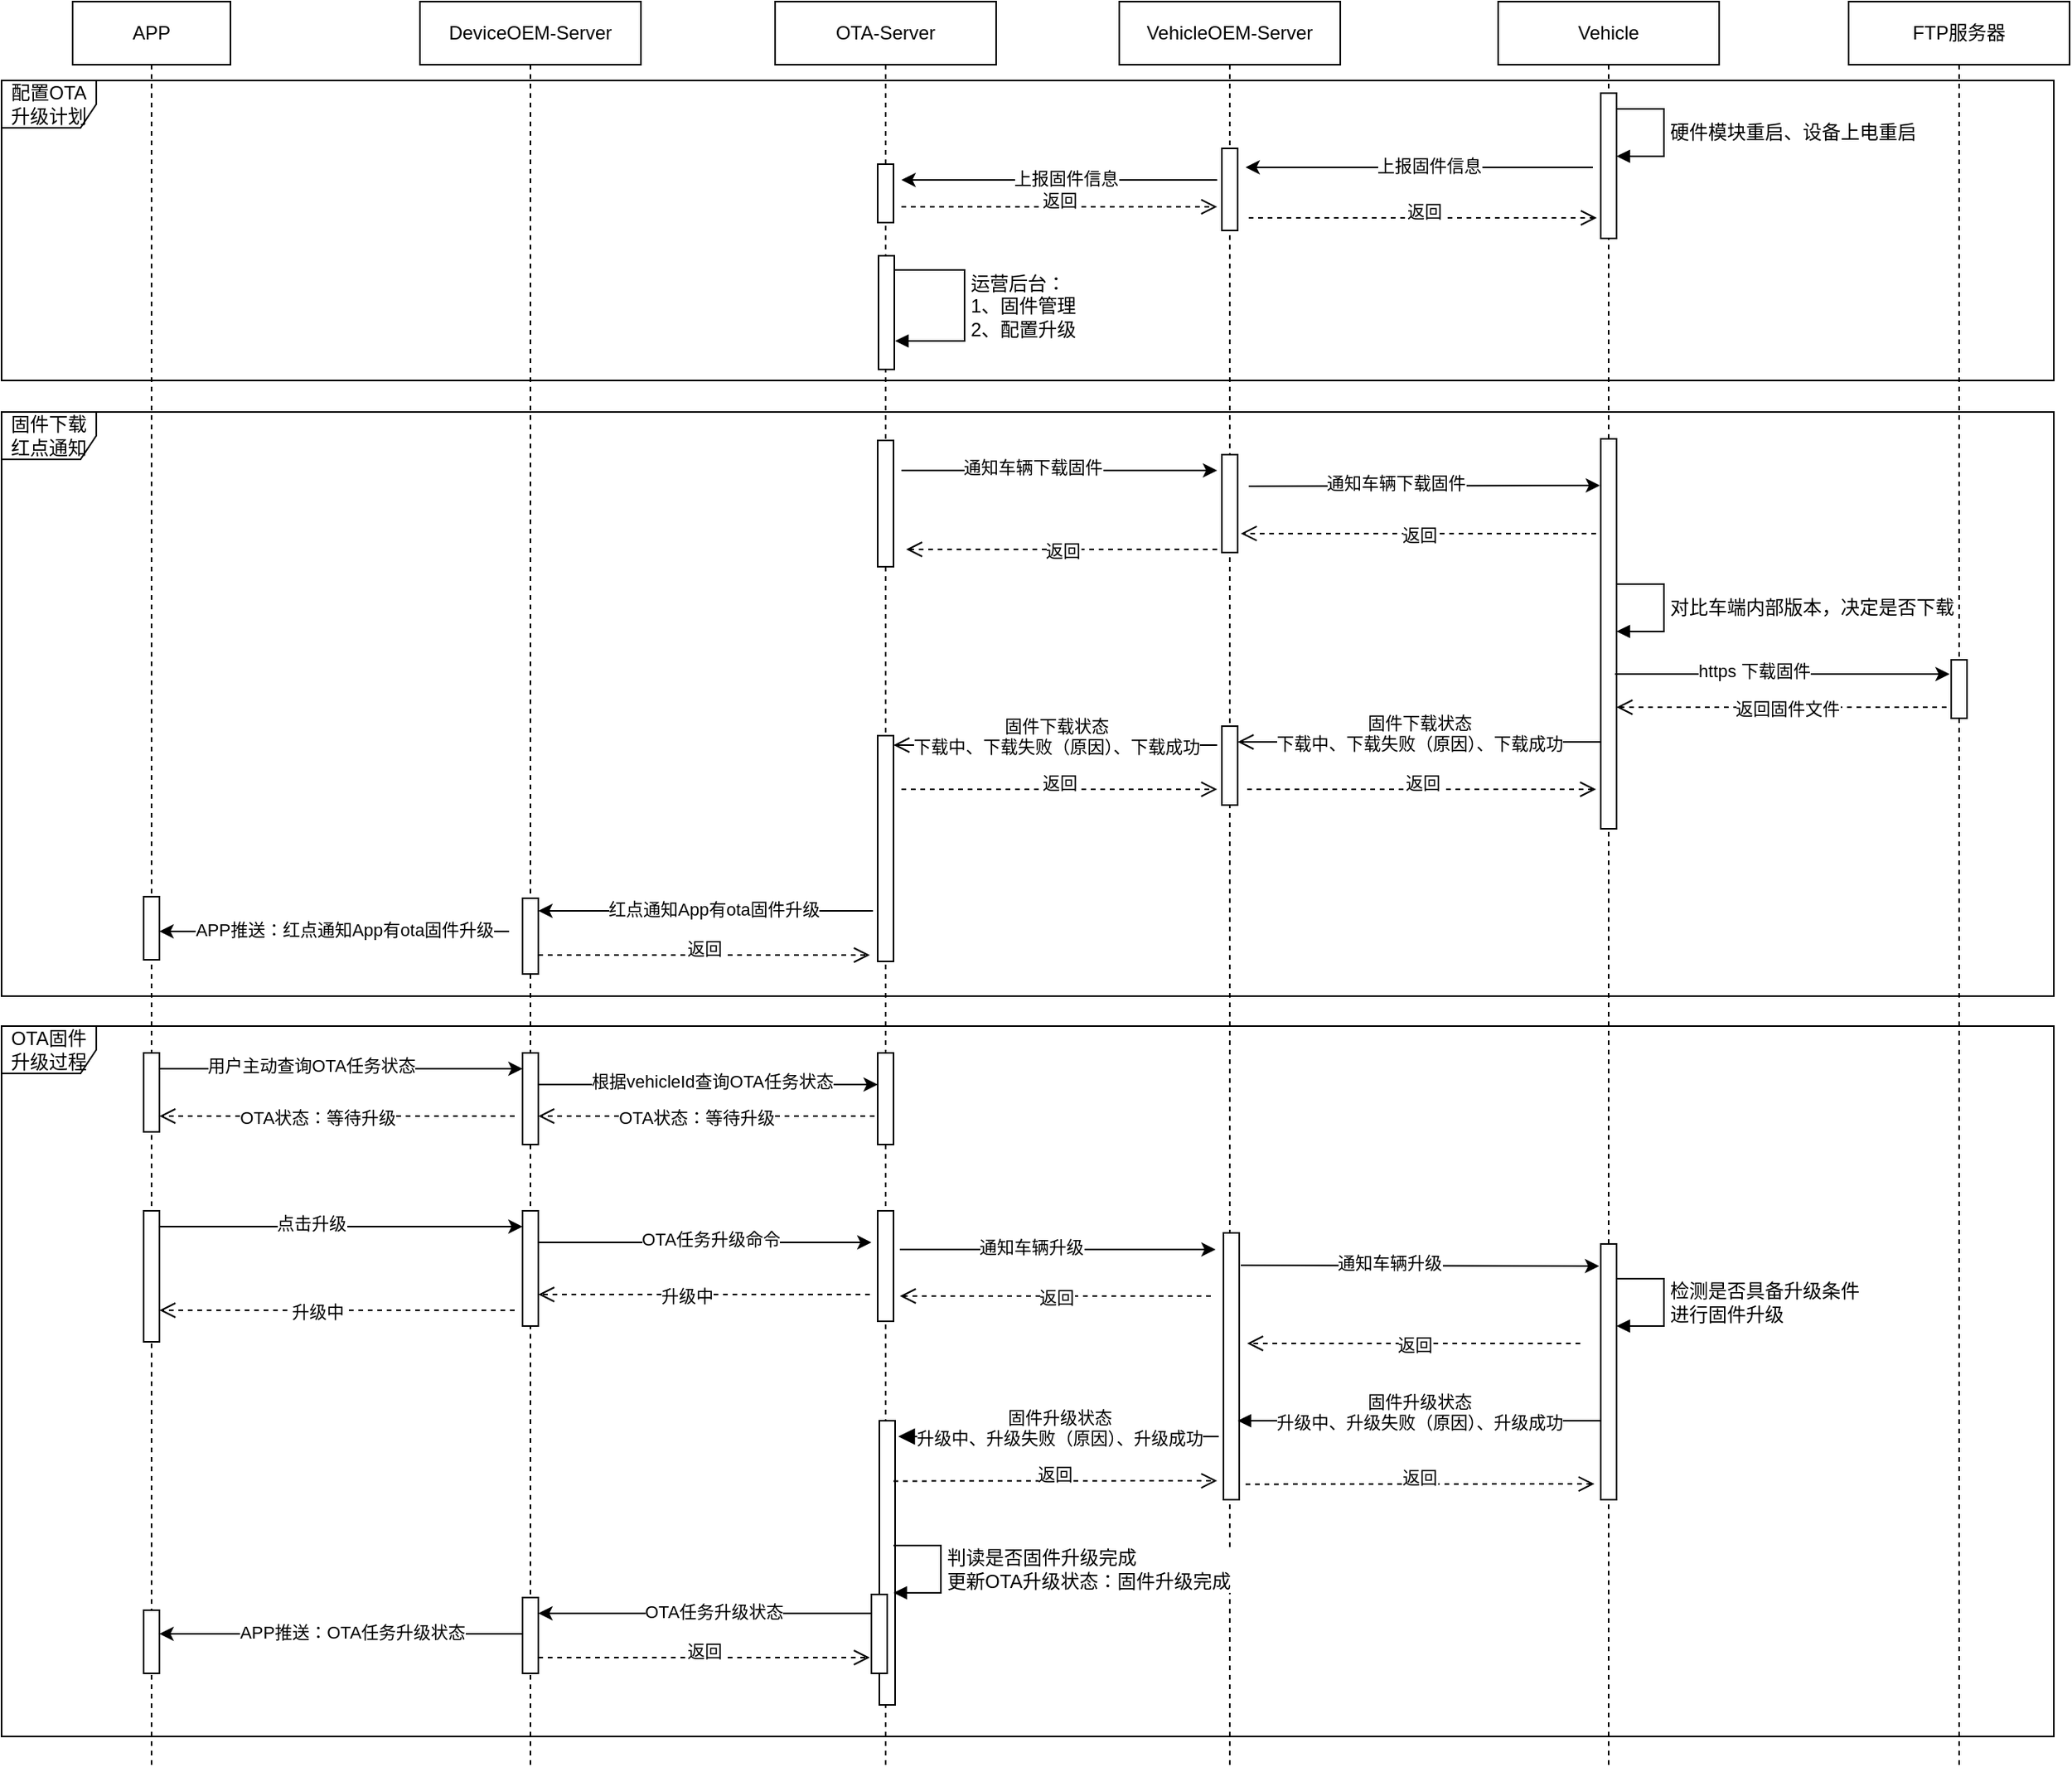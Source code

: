 <mxfile version="26.2.12">
  <diagram name="第 1 页" id="P_OKSBpqpjbT7ZUcAPDN">
    <mxGraphModel dx="3260" dy="1409" grid="1" gridSize="10" guides="1" tooltips="1" connect="1" arrows="1" fold="1" page="1" pageScale="1" pageWidth="827" pageHeight="1169" math="0" shadow="0">
      <root>
        <mxCell id="0" />
        <mxCell id="1" parent="0" />
        <mxCell id="hAaRibH6YbzZ0h87aK_9-16" value="OTA固件升级过程" style="shape=umlFrame;whiteSpace=wrap;html=1;pointerEvents=0;sketch=0;strokeColor=default;align=center;verticalAlign=middle;fontFamily=Helvetica;fontSize=12;fontColor=default;fillColor=default;" parent="1" vertex="1">
          <mxGeometry x="-520" y="689" width="1300" height="450" as="geometry" />
        </mxCell>
        <mxCell id="hAaRibH6YbzZ0h87aK_9-1" value="APP" style="shape=umlLifeline;perimeter=lifelinePerimeter;whiteSpace=wrap;html=1;container=0;dropTarget=0;collapsible=0;recursiveResize=0;outlineConnect=0;portConstraint=eastwest;newEdgeStyle={&quot;edgeStyle&quot;:&quot;elbowEdgeStyle&quot;,&quot;elbow&quot;:&quot;vertical&quot;,&quot;curved&quot;:0,&quot;rounded&quot;:0};" parent="1" vertex="1">
          <mxGeometry x="-475" y="40" width="100" height="1120" as="geometry" />
        </mxCell>
        <mxCell id="hAaRibH6YbzZ0h87aK_9-71" value="" style="html=1;points=[];perimeter=orthogonalPerimeter;outlineConnect=0;targetShapes=umlLifeline;portConstraint=eastwest;newEdgeStyle={&quot;edgeStyle&quot;:&quot;elbowEdgeStyle&quot;,&quot;elbow&quot;:&quot;vertical&quot;,&quot;curved&quot;:0,&quot;rounded&quot;:0};" parent="hAaRibH6YbzZ0h87aK_9-1" vertex="1">
          <mxGeometry x="45" y="567" width="10" height="40" as="geometry" />
        </mxCell>
        <mxCell id="hAaRibH6YbzZ0h87aK_9-77" value="" style="html=1;points=[];perimeter=orthogonalPerimeter;outlineConnect=0;targetShapes=umlLifeline;portConstraint=eastwest;newEdgeStyle={&quot;edgeStyle&quot;:&quot;elbowEdgeStyle&quot;,&quot;elbow&quot;:&quot;vertical&quot;,&quot;curved&quot;:0,&quot;rounded&quot;:0};" parent="hAaRibH6YbzZ0h87aK_9-1" vertex="1">
          <mxGeometry x="45" y="666" width="10" height="50" as="geometry" />
        </mxCell>
        <mxCell id="hAaRibH6YbzZ0h87aK_9-3" value="DeviceOEM-Server" style="shape=umlLifeline;perimeter=lifelinePerimeter;whiteSpace=wrap;html=1;container=0;dropTarget=0;collapsible=0;recursiveResize=0;outlineConnect=0;portConstraint=eastwest;newEdgeStyle={&quot;edgeStyle&quot;:&quot;elbowEdgeStyle&quot;,&quot;elbow&quot;:&quot;vertical&quot;,&quot;curved&quot;:0,&quot;rounded&quot;:0};" parent="1" vertex="1">
          <mxGeometry x="-255" y="40" width="140" height="1120" as="geometry" />
        </mxCell>
        <mxCell id="hAaRibH6YbzZ0h87aK_9-70" value="" style="html=1;points=[];perimeter=orthogonalPerimeter;outlineConnect=0;targetShapes=umlLifeline;portConstraint=eastwest;newEdgeStyle={&quot;edgeStyle&quot;:&quot;elbowEdgeStyle&quot;,&quot;elbow&quot;:&quot;vertical&quot;,&quot;curved&quot;:0,&quot;rounded&quot;:0};" parent="hAaRibH6YbzZ0h87aK_9-3" vertex="1">
          <mxGeometry x="65" y="568" width="10" height="48" as="geometry" />
        </mxCell>
        <mxCell id="hAaRibH6YbzZ0h87aK_9-138" value="" style="html=1;points=[];perimeter=orthogonalPerimeter;outlineConnect=0;targetShapes=umlLifeline;portConstraint=eastwest;newEdgeStyle={&quot;edgeStyle&quot;:&quot;elbowEdgeStyle&quot;,&quot;elbow&quot;:&quot;vertical&quot;,&quot;curved&quot;:0,&quot;rounded&quot;:0};" parent="hAaRibH6YbzZ0h87aK_9-3" vertex="1">
          <mxGeometry x="-175" y="1019" width="10" height="40" as="geometry" />
        </mxCell>
        <mxCell id="hAaRibH6YbzZ0h87aK_9-139" value="" style="html=1;points=[];perimeter=orthogonalPerimeter;outlineConnect=0;targetShapes=umlLifeline;portConstraint=eastwest;newEdgeStyle={&quot;edgeStyle&quot;:&quot;elbowEdgeStyle&quot;,&quot;elbow&quot;:&quot;vertical&quot;,&quot;curved&quot;:0,&quot;rounded&quot;:0};" parent="hAaRibH6YbzZ0h87aK_9-3" vertex="1">
          <mxGeometry x="65" y="1011" width="10" height="48" as="geometry" />
        </mxCell>
        <mxCell id="hAaRibH6YbzZ0h87aK_9-140" value="" style="endArrow=classic;html=1;rounded=0;" parent="hAaRibH6YbzZ0h87aK_9-3" edge="1">
          <mxGeometry width="50" height="50" relative="1" as="geometry">
            <mxPoint x="286.5" y="1021" as="sourcePoint" />
            <mxPoint x="75" y="1021" as="targetPoint" />
          </mxGeometry>
        </mxCell>
        <mxCell id="hAaRibH6YbzZ0h87aK_9-141" value="OTA任务升级状态" style="edgeLabel;html=1;align=center;verticalAlign=middle;resizable=0;points=[];" parent="hAaRibH6YbzZ0h87aK_9-140" vertex="1" connectable="0">
          <mxGeometry x="-0.17" y="2" relative="1" as="geometry">
            <mxPoint x="-13" y="-3" as="offset" />
          </mxGeometry>
        </mxCell>
        <mxCell id="hAaRibH6YbzZ0h87aK_9-142" value="" style="endArrow=classic;html=1;rounded=0;" parent="hAaRibH6YbzZ0h87aK_9-3" edge="1">
          <mxGeometry width="50" height="50" relative="1" as="geometry">
            <mxPoint x="65" y="1034" as="sourcePoint" />
            <mxPoint x="-165" y="1034" as="targetPoint" />
          </mxGeometry>
        </mxCell>
        <mxCell id="hAaRibH6YbzZ0h87aK_9-143" value="APP推送：OTA任务升级状态" style="edgeLabel;html=1;align=center;verticalAlign=middle;resizable=0;points=[];" parent="hAaRibH6YbzZ0h87aK_9-142" vertex="1" connectable="0">
          <mxGeometry x="-0.17" y="2" relative="1" as="geometry">
            <mxPoint x="-13" y="-3" as="offset" />
          </mxGeometry>
        </mxCell>
        <mxCell id="hAaRibH6YbzZ0h87aK_9-144" value="返回" style="html=1;verticalAlign=bottom;endArrow=open;dashed=1;endSize=8;edgeStyle=elbowEdgeStyle;elbow=vertical;curved=0;rounded=0;" parent="hAaRibH6YbzZ0h87aK_9-3" edge="1">
          <mxGeometry y="-5" relative="1" as="geometry">
            <mxPoint x="285" y="1049" as="targetPoint" />
            <Array as="points" />
            <mxPoint x="75" y="1049" as="sourcePoint" />
            <mxPoint as="offset" />
          </mxGeometry>
        </mxCell>
        <mxCell id="hAaRibH6YbzZ0h87aK_9-7" value="VehicleOEM-Server" style="shape=umlLifeline;perimeter=lifelinePerimeter;whiteSpace=wrap;html=1;container=0;dropTarget=0;collapsible=0;recursiveResize=0;outlineConnect=0;portConstraint=eastwest;newEdgeStyle={&quot;edgeStyle&quot;:&quot;elbowEdgeStyle&quot;,&quot;elbow&quot;:&quot;vertical&quot;,&quot;curved&quot;:0,&quot;rounded&quot;:0};" parent="1" vertex="1">
          <mxGeometry x="188" y="40" width="140" height="1120" as="geometry" />
        </mxCell>
        <mxCell id="hAaRibH6YbzZ0h87aK_9-8" value="" style="html=1;points=[];perimeter=orthogonalPerimeter;outlineConnect=0;targetShapes=umlLifeline;portConstraint=eastwest;newEdgeStyle={&quot;edgeStyle&quot;:&quot;elbowEdgeStyle&quot;,&quot;elbow&quot;:&quot;vertical&quot;,&quot;curved&quot;:0,&quot;rounded&quot;:0};" parent="hAaRibH6YbzZ0h87aK_9-7" vertex="1">
          <mxGeometry x="65" y="459" width="10" height="50" as="geometry" />
        </mxCell>
        <mxCell id="hAaRibH6YbzZ0h87aK_9-41" value="" style="html=1;points=[];perimeter=orthogonalPerimeter;outlineConnect=0;targetShapes=umlLifeline;portConstraint=eastwest;newEdgeStyle={&quot;edgeStyle&quot;:&quot;elbowEdgeStyle&quot;,&quot;elbow&quot;:&quot;vertical&quot;,&quot;curved&quot;:0,&quot;rounded&quot;:0};" parent="hAaRibH6YbzZ0h87aK_9-7" vertex="1">
          <mxGeometry x="65" y="287" width="10" height="62" as="geometry" />
        </mxCell>
        <mxCell id="hAaRibH6YbzZ0h87aK_9-105" value="" style="html=1;points=[];perimeter=orthogonalPerimeter;outlineConnect=0;targetShapes=umlLifeline;portConstraint=eastwest;newEdgeStyle={&quot;edgeStyle&quot;:&quot;elbowEdgeStyle&quot;,&quot;elbow&quot;:&quot;vertical&quot;,&quot;curved&quot;:0,&quot;rounded&quot;:0};" parent="hAaRibH6YbzZ0h87aK_9-7" vertex="1">
          <mxGeometry x="66" y="780" width="10" height="169" as="geometry" />
        </mxCell>
        <mxCell id="hAaRibH6YbzZ0h87aK_9-9" value="Vehicle" style="shape=umlLifeline;perimeter=lifelinePerimeter;whiteSpace=wrap;html=1;container=0;dropTarget=0;collapsible=0;recursiveResize=0;outlineConnect=0;portConstraint=eastwest;newEdgeStyle={&quot;edgeStyle&quot;:&quot;elbowEdgeStyle&quot;,&quot;elbow&quot;:&quot;vertical&quot;,&quot;curved&quot;:0,&quot;rounded&quot;:0};" parent="1" vertex="1">
          <mxGeometry x="428" y="40" width="140" height="1120" as="geometry" />
        </mxCell>
        <mxCell id="hAaRibH6YbzZ0h87aK_9-44" value="" style="html=1;points=[];perimeter=orthogonalPerimeter;outlineConnect=0;targetShapes=umlLifeline;portConstraint=eastwest;newEdgeStyle={&quot;edgeStyle&quot;:&quot;elbowEdgeStyle&quot;,&quot;elbow&quot;:&quot;vertical&quot;,&quot;curved&quot;:0,&quot;rounded&quot;:0};" parent="hAaRibH6YbzZ0h87aK_9-9" vertex="1">
          <mxGeometry x="65" y="277" width="10" height="247" as="geometry" />
        </mxCell>
        <mxCell id="hAaRibH6YbzZ0h87aK_9-107" value="" style="html=1;points=[];perimeter=orthogonalPerimeter;outlineConnect=0;targetShapes=umlLifeline;portConstraint=eastwest;newEdgeStyle={&quot;edgeStyle&quot;:&quot;elbowEdgeStyle&quot;,&quot;elbow&quot;:&quot;vertical&quot;,&quot;curved&quot;:0,&quot;rounded&quot;:0};" parent="hAaRibH6YbzZ0h87aK_9-9" vertex="1">
          <mxGeometry x="65" y="787" width="10" height="162" as="geometry" />
        </mxCell>
        <mxCell id="hAaRibH6YbzZ0h87aK_9-10" value="" style="endArrow=classic;html=1;rounded=0;" parent="1" edge="1">
          <mxGeometry width="50" height="50" relative="1" as="geometry">
            <mxPoint x="488" y="145" as="sourcePoint" />
            <mxPoint x="268" y="145" as="targetPoint" />
          </mxGeometry>
        </mxCell>
        <mxCell id="hAaRibH6YbzZ0h87aK_9-11" value="上报固件信息" style="edgeLabel;html=1;align=center;verticalAlign=middle;resizable=0;points=[];" parent="hAaRibH6YbzZ0h87aK_9-10" vertex="1" connectable="0">
          <mxGeometry x="-0.17" y="2" relative="1" as="geometry">
            <mxPoint x="-13" y="-3" as="offset" />
          </mxGeometry>
        </mxCell>
        <mxCell id="hAaRibH6YbzZ0h87aK_9-12" value="硬件模块重启、设备上电重启" style="html=1;align=left;spacingLeft=2;endArrow=block;rounded=0;edgeStyle=orthogonalEdgeStyle;curved=0;rounded=0;fontFamily=Helvetica;fontSize=12;fontColor=default;" parent="1" edge="1">
          <mxGeometry relative="1" as="geometry">
            <mxPoint x="503" y="108" as="sourcePoint" />
            <Array as="points">
              <mxPoint x="533" y="108" />
              <mxPoint x="533" y="138" />
            </Array>
            <mxPoint x="503" y="138" as="targetPoint" />
          </mxGeometry>
        </mxCell>
        <mxCell id="hAaRibH6YbzZ0h87aK_9-13" value="固件下载红点通知" style="shape=umlFrame;whiteSpace=wrap;html=1;pointerEvents=0;sketch=0;strokeColor=default;align=center;verticalAlign=middle;fontFamily=Helvetica;fontSize=12;fontColor=default;fillColor=default;" parent="1" vertex="1">
          <mxGeometry x="-520" y="300" width="1300" height="370" as="geometry" />
        </mxCell>
        <mxCell id="hAaRibH6YbzZ0h87aK_9-14" value="" style="endArrow=classic;html=1;rounded=0;" parent="1" edge="1">
          <mxGeometry width="50" height="50" relative="1" as="geometry">
            <mxPoint x="50" y="337" as="sourcePoint" />
            <mxPoint x="250" y="337" as="targetPoint" />
          </mxGeometry>
        </mxCell>
        <mxCell id="hAaRibH6YbzZ0h87aK_9-15" value="通知车辆下载固件" style="edgeLabel;html=1;align=center;verticalAlign=middle;resizable=0;points=[];" parent="hAaRibH6YbzZ0h87aK_9-14" vertex="1" connectable="0">
          <mxGeometry x="-0.17" y="2" relative="1" as="geometry">
            <mxPoint as="offset" />
          </mxGeometry>
        </mxCell>
        <mxCell id="hAaRibH6YbzZ0h87aK_9-18" value="" style="html=1;points=[];perimeter=orthogonalPerimeter;outlineConnect=0;targetShapes=umlLifeline;portConstraint=eastwest;newEdgeStyle={&quot;edgeStyle&quot;:&quot;elbowEdgeStyle&quot;,&quot;elbow&quot;:&quot;vertical&quot;,&quot;curved&quot;:0,&quot;rounded&quot;:0};" parent="1" vertex="1">
          <mxGeometry x="253" y="133" width="10" height="52" as="geometry" />
        </mxCell>
        <mxCell id="hAaRibH6YbzZ0h87aK_9-19" value="" style="html=1;points=[];perimeter=orthogonalPerimeter;outlineConnect=0;targetShapes=umlLifeline;portConstraint=eastwest;newEdgeStyle={&quot;edgeStyle&quot;:&quot;elbowEdgeStyle&quot;,&quot;elbow&quot;:&quot;vertical&quot;,&quot;curved&quot;:0,&quot;rounded&quot;:0};" parent="1" vertex="1">
          <mxGeometry x="493" y="98" width="10" height="92" as="geometry" />
        </mxCell>
        <mxCell id="hAaRibH6YbzZ0h87aK_9-26" value="返回固件文件" style="html=1;verticalAlign=bottom;endArrow=open;dashed=1;endSize=8;edgeStyle=elbowEdgeStyle;elbow=horizontal;curved=0;rounded=0;" parent="1" edge="1">
          <mxGeometry x="-0.005" y="10" relative="1" as="geometry">
            <mxPoint x="503" y="487" as="targetPoint" />
            <Array as="points" />
            <mxPoint x="718" y="487" as="sourcePoint" />
            <mxPoint as="offset" />
          </mxGeometry>
        </mxCell>
        <mxCell id="hAaRibH6YbzZ0h87aK_9-29" value="OTA-Server" style="shape=umlLifeline;perimeter=lifelinePerimeter;whiteSpace=wrap;html=1;container=0;dropTarget=0;collapsible=0;recursiveResize=0;outlineConnect=0;portConstraint=eastwest;newEdgeStyle={&quot;edgeStyle&quot;:&quot;elbowEdgeStyle&quot;,&quot;elbow&quot;:&quot;vertical&quot;,&quot;curved&quot;:0,&quot;rounded&quot;:0};" parent="1" vertex="1">
          <mxGeometry x="-30" y="40" width="140" height="1120" as="geometry" />
        </mxCell>
        <mxCell id="hAaRibH6YbzZ0h87aK_9-30" value="" style="html=1;points=[];perimeter=orthogonalPerimeter;outlineConnect=0;targetShapes=umlLifeline;portConstraint=eastwest;newEdgeStyle={&quot;edgeStyle&quot;:&quot;elbowEdgeStyle&quot;,&quot;elbow&quot;:&quot;vertical&quot;,&quot;curved&quot;:0,&quot;rounded&quot;:0};" parent="hAaRibH6YbzZ0h87aK_9-29" vertex="1">
          <mxGeometry x="65" y="103" width="10" height="37" as="geometry" />
        </mxCell>
        <mxCell id="hAaRibH6YbzZ0h87aK_9-36" value="" style="html=1;points=[];perimeter=orthogonalPerimeter;outlineConnect=0;targetShapes=umlLifeline;portConstraint=eastwest;newEdgeStyle={&quot;edgeStyle&quot;:&quot;elbowEdgeStyle&quot;,&quot;elbow&quot;:&quot;vertical&quot;,&quot;curved&quot;:0,&quot;rounded&quot;:0};" parent="hAaRibH6YbzZ0h87aK_9-29" vertex="1">
          <mxGeometry x="65" y="465" width="10" height="143" as="geometry" />
        </mxCell>
        <mxCell id="hAaRibH6YbzZ0h87aK_9-53" value="" style="html=1;points=[];perimeter=orthogonalPerimeter;outlineConnect=0;targetShapes=umlLifeline;portConstraint=eastwest;newEdgeStyle={&quot;edgeStyle&quot;:&quot;elbowEdgeStyle&quot;,&quot;elbow&quot;:&quot;vertical&quot;,&quot;curved&quot;:0,&quot;rounded&quot;:0};" parent="hAaRibH6YbzZ0h87aK_9-29" vertex="1">
          <mxGeometry x="65" y="278" width="10" height="80" as="geometry" />
        </mxCell>
        <mxCell id="hAaRibH6YbzZ0h87aK_9-136" value="" style="html=1;points=[];perimeter=orthogonalPerimeter;outlineConnect=0;targetShapes=umlLifeline;portConstraint=eastwest;newEdgeStyle={&quot;edgeStyle&quot;:&quot;elbowEdgeStyle&quot;,&quot;elbow&quot;:&quot;vertical&quot;,&quot;curved&quot;:0,&quot;rounded&quot;:0};" parent="hAaRibH6YbzZ0h87aK_9-29" vertex="1">
          <mxGeometry x="66" y="899" width="10" height="180" as="geometry" />
        </mxCell>
        <mxCell id="hAaRibH6YbzZ0h87aK_9-137" value="" style="html=1;points=[];perimeter=orthogonalPerimeter;outlineConnect=0;targetShapes=umlLifeline;portConstraint=eastwest;newEdgeStyle={&quot;edgeStyle&quot;:&quot;elbowEdgeStyle&quot;,&quot;elbow&quot;:&quot;vertical&quot;,&quot;curved&quot;:0,&quot;rounded&quot;:0};" parent="hAaRibH6YbzZ0h87aK_9-29" vertex="1">
          <mxGeometry x="61" y="1009" width="10" height="50" as="geometry" />
        </mxCell>
        <mxCell id="hAaRibH6YbzZ0h87aK_9-197" value="" style="html=1;points=[];perimeter=orthogonalPerimeter;outlineConnect=0;targetShapes=umlLifeline;portConstraint=eastwest;newEdgeStyle={&quot;edgeStyle&quot;:&quot;elbowEdgeStyle&quot;,&quot;elbow&quot;:&quot;vertical&quot;,&quot;curved&quot;:0,&quot;rounded&quot;:0};" parent="hAaRibH6YbzZ0h87aK_9-29" vertex="1">
          <mxGeometry x="65.5" y="161" width="10" height="72" as="geometry" />
        </mxCell>
        <mxCell id="hAaRibH6YbzZ0h87aK_9-198" value="运营后台：&lt;div&gt;1、固件管理&lt;/div&gt;&lt;div&gt;2、配置升级&lt;/div&gt;" style="html=1;align=left;spacingLeft=2;endArrow=block;rounded=0;edgeStyle=orthogonalEdgeStyle;curved=0;rounded=0;fontFamily=Helvetica;fontSize=12;fontColor=default;" parent="hAaRibH6YbzZ0h87aK_9-29" source="hAaRibH6YbzZ0h87aK_9-197" edge="1">
          <mxGeometry relative="1" as="geometry">
            <mxPoint x="76" y="175" as="sourcePoint" />
            <Array as="points">
              <mxPoint x="120" y="170" />
              <mxPoint x="120" y="215" />
            </Array>
            <mxPoint x="76" y="215" as="targetPoint" />
          </mxGeometry>
        </mxCell>
        <mxCell id="hAaRibH6YbzZ0h87aK_9-33" value="FTP服务器" style="shape=umlLifeline;perimeter=lifelinePerimeter;whiteSpace=wrap;html=1;container=0;dropTarget=0;collapsible=0;recursiveResize=0;outlineConnect=0;portConstraint=eastwest;newEdgeStyle={&quot;edgeStyle&quot;:&quot;elbowEdgeStyle&quot;,&quot;elbow&quot;:&quot;vertical&quot;,&quot;curved&quot;:0,&quot;rounded&quot;:0};" parent="1" vertex="1">
          <mxGeometry x="650" y="40" width="140" height="1120" as="geometry" />
        </mxCell>
        <mxCell id="hAaRibH6YbzZ0h87aK_9-50" value="" style="html=1;points=[];perimeter=orthogonalPerimeter;outlineConnect=0;targetShapes=umlLifeline;portConstraint=eastwest;newEdgeStyle={&quot;edgeStyle&quot;:&quot;elbowEdgeStyle&quot;,&quot;elbow&quot;:&quot;vertical&quot;,&quot;curved&quot;:0,&quot;rounded&quot;:0};" parent="hAaRibH6YbzZ0h87aK_9-33" vertex="1">
          <mxGeometry x="65" y="417" width="10" height="37" as="geometry" />
        </mxCell>
        <mxCell id="hAaRibH6YbzZ0h87aK_9-34" value="" style="endArrow=classic;html=1;rounded=0;" parent="1" edge="1">
          <mxGeometry width="50" height="50" relative="1" as="geometry">
            <mxPoint x="250" y="153" as="sourcePoint" />
            <mxPoint x="50" y="153" as="targetPoint" />
          </mxGeometry>
        </mxCell>
        <mxCell id="hAaRibH6YbzZ0h87aK_9-35" value="上报固件信息" style="edgeLabel;html=1;align=center;verticalAlign=middle;resizable=0;points=[];" parent="hAaRibH6YbzZ0h87aK_9-34" vertex="1" connectable="0">
          <mxGeometry x="-0.17" y="2" relative="1" as="geometry">
            <mxPoint x="-13" y="-3" as="offset" />
          </mxGeometry>
        </mxCell>
        <mxCell id="hAaRibH6YbzZ0h87aK_9-40" value="返回" style="html=1;verticalAlign=bottom;endArrow=open;dashed=1;endSize=8;edgeStyle=elbowEdgeStyle;elbow=vertical;curved=0;rounded=0;" parent="1" edge="1">
          <mxGeometry y="-5" relative="1" as="geometry">
            <mxPoint x="490.5" y="177" as="targetPoint" />
            <Array as="points" />
            <mxPoint x="270" y="177" as="sourcePoint" />
            <mxPoint as="offset" />
          </mxGeometry>
        </mxCell>
        <mxCell id="hAaRibH6YbzZ0h87aK_9-42" value="" style="endArrow=classic;html=1;rounded=0;" parent="1" edge="1">
          <mxGeometry width="50" height="50" relative="1" as="geometry">
            <mxPoint x="270" y="347" as="sourcePoint" />
            <mxPoint x="492.5" y="346.5" as="targetPoint" />
          </mxGeometry>
        </mxCell>
        <mxCell id="hAaRibH6YbzZ0h87aK_9-43" value="通知车辆下载固件" style="edgeLabel;html=1;align=center;verticalAlign=middle;resizable=0;points=[];" parent="hAaRibH6YbzZ0h87aK_9-42" vertex="1" connectable="0">
          <mxGeometry x="-0.17" y="2" relative="1" as="geometry">
            <mxPoint as="offset" />
          </mxGeometry>
        </mxCell>
        <mxCell id="hAaRibH6YbzZ0h87aK_9-46" value="返回" style="html=1;verticalAlign=bottom;endArrow=open;dashed=1;endSize=8;edgeStyle=elbowEdgeStyle;elbow=horizontal;curved=0;rounded=0;entryX=0.7;entryY=0.806;entryDx=0;entryDy=0;entryPerimeter=0;" parent="1" edge="1">
          <mxGeometry x="-0.005" y="10" relative="1" as="geometry">
            <mxPoint x="265" y="376.972" as="targetPoint" />
            <Array as="points" />
            <mxPoint x="490" y="377" as="sourcePoint" />
            <mxPoint as="offset" />
          </mxGeometry>
        </mxCell>
        <mxCell id="hAaRibH6YbzZ0h87aK_9-47" value="返回" style="html=1;verticalAlign=bottom;endArrow=open;dashed=1;endSize=8;edgeStyle=elbowEdgeStyle;elbow=horizontal;curved=0;rounded=0;" parent="1" edge="1">
          <mxGeometry x="-0.005" y="10" relative="1" as="geometry">
            <mxPoint x="53" y="387" as="targetPoint" />
            <Array as="points" />
            <mxPoint x="250" y="387" as="sourcePoint" />
            <mxPoint as="offset" />
          </mxGeometry>
        </mxCell>
        <mxCell id="hAaRibH6YbzZ0h87aK_9-48" value="" style="endArrow=classic;html=1;rounded=0;exitX=0.7;exitY=0.435;exitDx=0;exitDy=0;exitPerimeter=0;" parent="1" edge="1">
          <mxGeometry width="50" height="50" relative="1" as="geometry">
            <mxPoint x="502" y="466" as="sourcePoint" />
            <mxPoint x="714" y="466" as="targetPoint" />
          </mxGeometry>
        </mxCell>
        <mxCell id="hAaRibH6YbzZ0h87aK_9-49" value="https 下载固件" style="edgeLabel;html=1;align=center;verticalAlign=middle;resizable=0;points=[];" parent="hAaRibH6YbzZ0h87aK_9-48" vertex="1" connectable="0">
          <mxGeometry x="-0.17" y="2" relative="1" as="geometry">
            <mxPoint as="offset" />
          </mxGeometry>
        </mxCell>
        <mxCell id="hAaRibH6YbzZ0h87aK_9-51" value="固件下载状态&lt;br&gt;下载中、下载失败（原因）、下载成功" style="html=1;verticalAlign=bottom;endArrow=open;endSize=8;edgeStyle=elbowEdgeStyle;elbow=horizontal;curved=0;rounded=0;" parent="1" edge="1">
          <mxGeometry y="10" relative="1" as="geometry">
            <mxPoint x="263" y="509" as="targetPoint" />
            <Array as="points" />
            <mxPoint x="493" y="509" as="sourcePoint" />
            <mxPoint as="offset" />
          </mxGeometry>
        </mxCell>
        <mxCell id="hAaRibH6YbzZ0h87aK_9-52" value="返回" style="html=1;verticalAlign=bottom;endArrow=open;dashed=1;endSize=8;edgeStyle=elbowEdgeStyle;elbow=vertical;curved=0;rounded=0;" parent="1" edge="1">
          <mxGeometry y="-5" relative="1" as="geometry">
            <mxPoint x="490" y="539" as="targetPoint" />
            <Array as="points" />
            <mxPoint x="269" y="539" as="sourcePoint" />
            <mxPoint as="offset" />
          </mxGeometry>
        </mxCell>
        <mxCell id="hAaRibH6YbzZ0h87aK_9-54" value="固件下载状态&lt;br&gt;下载中、下载失败（原因）、下载成功" style="html=1;verticalAlign=bottom;endArrow=open;endSize=8;edgeStyle=elbowEdgeStyle;elbow=vertical;curved=0;rounded=0;" parent="1" edge="1">
          <mxGeometry y="10" relative="1" as="geometry">
            <mxPoint x="45" y="511" as="targetPoint" />
            <Array as="points" />
            <mxPoint x="250" y="511" as="sourcePoint" />
            <mxPoint as="offset" />
          </mxGeometry>
        </mxCell>
        <mxCell id="hAaRibH6YbzZ0h87aK_9-55" value="返回" style="html=1;verticalAlign=bottom;endArrow=open;dashed=1;endSize=8;edgeStyle=elbowEdgeStyle;elbow=vertical;curved=0;rounded=0;" parent="1" edge="1">
          <mxGeometry y="-5" relative="1" as="geometry">
            <mxPoint x="250" y="539" as="targetPoint" />
            <Array as="points" />
            <mxPoint x="50" y="539" as="sourcePoint" />
            <mxPoint as="offset" />
          </mxGeometry>
        </mxCell>
        <mxCell id="hAaRibH6YbzZ0h87aK_9-68" value="" style="endArrow=classic;html=1;rounded=0;" parent="1" edge="1">
          <mxGeometry width="50" height="50" relative="1" as="geometry">
            <mxPoint x="32" y="616" as="sourcePoint" />
            <mxPoint x="-180" y="616" as="targetPoint" />
          </mxGeometry>
        </mxCell>
        <mxCell id="hAaRibH6YbzZ0h87aK_9-69" value="红点通知App有ota固件升级" style="edgeLabel;html=1;align=center;verticalAlign=middle;resizable=0;points=[];" parent="hAaRibH6YbzZ0h87aK_9-68" vertex="1" connectable="0">
          <mxGeometry x="-0.17" y="2" relative="1" as="geometry">
            <mxPoint x="-13" y="-3" as="offset" />
          </mxGeometry>
        </mxCell>
        <mxCell id="hAaRibH6YbzZ0h87aK_9-72" value="对比车端内部版本，决定是否下载" style="html=1;align=left;spacingLeft=2;endArrow=block;rounded=0;edgeStyle=orthogonalEdgeStyle;curved=0;rounded=0;fontFamily=Helvetica;fontSize=12;fontColor=default;" parent="1" edge="1">
          <mxGeometry relative="1" as="geometry">
            <mxPoint x="503" y="409" as="sourcePoint" />
            <Array as="points">
              <mxPoint x="533" y="409" />
              <mxPoint x="533" y="439" />
            </Array>
            <mxPoint x="503" y="439" as="targetPoint" />
          </mxGeometry>
        </mxCell>
        <mxCell id="hAaRibH6YbzZ0h87aK_9-73" value="" style="endArrow=classic;html=1;rounded=0;" parent="1" edge="1">
          <mxGeometry width="50" height="50" relative="1" as="geometry">
            <mxPoint x="-198.5" y="629" as="sourcePoint" />
            <mxPoint x="-420" y="629" as="targetPoint" />
          </mxGeometry>
        </mxCell>
        <mxCell id="hAaRibH6YbzZ0h87aK_9-74" value="APP推送：红点通知App有ota固件升级" style="edgeLabel;html=1;align=center;verticalAlign=middle;resizable=0;points=[];" parent="hAaRibH6YbzZ0h87aK_9-73" vertex="1" connectable="0">
          <mxGeometry x="-0.17" y="2" relative="1" as="geometry">
            <mxPoint x="-13" y="-3" as="offset" />
          </mxGeometry>
        </mxCell>
        <mxCell id="hAaRibH6YbzZ0h87aK_9-76" value="返回" style="html=1;verticalAlign=bottom;endArrow=open;dashed=1;endSize=8;edgeStyle=elbowEdgeStyle;elbow=vertical;curved=0;rounded=0;" parent="1" edge="1">
          <mxGeometry y="-5" relative="1" as="geometry">
            <mxPoint x="30" y="644" as="targetPoint" />
            <Array as="points" />
            <mxPoint x="-180" y="644" as="sourcePoint" />
            <mxPoint as="offset" />
          </mxGeometry>
        </mxCell>
        <mxCell id="hAaRibH6YbzZ0h87aK_9-78" value="" style="endArrow=classic;html=1;rounded=0;" parent="1" target="hAaRibH6YbzZ0h87aK_9-84" edge="1">
          <mxGeometry width="50" height="50" relative="1" as="geometry">
            <mxPoint x="-420" y="716" as="sourcePoint" />
            <mxPoint x="-220" y="716" as="targetPoint" />
          </mxGeometry>
        </mxCell>
        <mxCell id="hAaRibH6YbzZ0h87aK_9-79" value="用户主动查询OTA任务状态" style="edgeLabel;html=1;align=center;verticalAlign=middle;resizable=0;points=[];" parent="hAaRibH6YbzZ0h87aK_9-78" vertex="1" connectable="0">
          <mxGeometry x="-0.17" y="2" relative="1" as="geometry">
            <mxPoint as="offset" />
          </mxGeometry>
        </mxCell>
        <mxCell id="hAaRibH6YbzZ0h87aK_9-82" value="OTA状态：等待升级" style="html=1;verticalAlign=bottom;endArrow=open;dashed=1;endSize=8;edgeStyle=elbowEdgeStyle;elbow=vertical;curved=0;rounded=0;entryX=0.7;entryY=0.806;entryDx=0;entryDy=0;entryPerimeter=0;" parent="1" edge="1">
          <mxGeometry x="0.111" y="10" relative="1" as="geometry">
            <mxPoint x="-420" y="746.002" as="targetPoint" />
            <Array as="points" />
            <mxPoint x="-195" y="746.03" as="sourcePoint" />
            <mxPoint as="offset" />
          </mxGeometry>
        </mxCell>
        <mxCell id="hAaRibH6YbzZ0h87aK_9-83" value="OTA状态：等待升级" style="html=1;verticalAlign=bottom;endArrow=open;dashed=1;endSize=8;edgeStyle=elbowEdgeStyle;elbow=vertical;curved=0;rounded=0;entryX=0.7;entryY=0.806;entryDx=0;entryDy=0;entryPerimeter=0;" parent="1" edge="1">
          <mxGeometry x="0.111" y="10" relative="1" as="geometry">
            <mxPoint x="-180" y="746.002" as="targetPoint" />
            <Array as="points" />
            <mxPoint x="45" y="746.03" as="sourcePoint" />
            <mxPoint as="offset" />
          </mxGeometry>
        </mxCell>
        <mxCell id="hAaRibH6YbzZ0h87aK_9-84" value="" style="html=1;points=[];perimeter=orthogonalPerimeter;outlineConnect=0;targetShapes=umlLifeline;portConstraint=eastwest;newEdgeStyle={&quot;edgeStyle&quot;:&quot;elbowEdgeStyle&quot;,&quot;elbow&quot;:&quot;vertical&quot;,&quot;curved&quot;:0,&quot;rounded&quot;:0};" parent="1" vertex="1">
          <mxGeometry x="-190" y="706" width="10" height="58" as="geometry" />
        </mxCell>
        <mxCell id="hAaRibH6YbzZ0h87aK_9-88" value="" style="endArrow=classic;html=1;rounded=0;" parent="1" target="hAaRibH6YbzZ0h87aK_9-87" edge="1">
          <mxGeometry width="50" height="50" relative="1" as="geometry">
            <mxPoint x="-180" y="726" as="sourcePoint" />
            <mxPoint x="30" y="726" as="targetPoint" />
          </mxGeometry>
        </mxCell>
        <mxCell id="hAaRibH6YbzZ0h87aK_9-89" value="根据vehicleId查询OTA任务状态" style="edgeLabel;html=1;align=center;verticalAlign=middle;resizable=0;points=[];" parent="hAaRibH6YbzZ0h87aK_9-88" vertex="1" connectable="0">
          <mxGeometry x="-0.17" y="2" relative="1" as="geometry">
            <mxPoint x="21" as="offset" />
          </mxGeometry>
        </mxCell>
        <mxCell id="hAaRibH6YbzZ0h87aK_9-87" value="" style="html=1;points=[];perimeter=orthogonalPerimeter;outlineConnect=0;targetShapes=umlLifeline;portConstraint=eastwest;newEdgeStyle={&quot;edgeStyle&quot;:&quot;elbowEdgeStyle&quot;,&quot;elbow&quot;:&quot;vertical&quot;,&quot;curved&quot;:0,&quot;rounded&quot;:0};" parent="1" vertex="1">
          <mxGeometry x="35" y="706" width="10" height="58" as="geometry" />
        </mxCell>
        <mxCell id="hAaRibH6YbzZ0h87aK_9-93" value="" style="html=1;points=[];perimeter=orthogonalPerimeter;outlineConnect=0;targetShapes=umlLifeline;portConstraint=eastwest;newEdgeStyle={&quot;edgeStyle&quot;:&quot;elbowEdgeStyle&quot;,&quot;elbow&quot;:&quot;vertical&quot;,&quot;curved&quot;:0,&quot;rounded&quot;:0};" parent="1" vertex="1">
          <mxGeometry x="-430" y="806" width="10" height="83" as="geometry" />
        </mxCell>
        <mxCell id="hAaRibH6YbzZ0h87aK_9-94" value="" style="endArrow=classic;html=1;rounded=0;" parent="1" target="hAaRibH6YbzZ0h87aK_9-98" edge="1">
          <mxGeometry width="50" height="50" relative="1" as="geometry">
            <mxPoint x="-420" y="816" as="sourcePoint" />
            <mxPoint x="-220" y="816" as="targetPoint" />
          </mxGeometry>
        </mxCell>
        <mxCell id="hAaRibH6YbzZ0h87aK_9-95" value="点击升级" style="edgeLabel;html=1;align=center;verticalAlign=middle;resizable=0;points=[];" parent="hAaRibH6YbzZ0h87aK_9-94" vertex="1" connectable="0">
          <mxGeometry x="-0.17" y="2" relative="1" as="geometry">
            <mxPoint as="offset" />
          </mxGeometry>
        </mxCell>
        <mxCell id="hAaRibH6YbzZ0h87aK_9-96" value="升级中" style="html=1;verticalAlign=bottom;endArrow=open;dashed=1;endSize=8;edgeStyle=elbowEdgeStyle;elbow=horizontal;curved=0;rounded=0;entryX=0.7;entryY=0.806;entryDx=0;entryDy=0;entryPerimeter=0;" parent="1" edge="1">
          <mxGeometry x="0.111" y="10" relative="1" as="geometry">
            <mxPoint x="-420" y="869.002" as="targetPoint" />
            <Array as="points" />
            <mxPoint x="-195" y="869.03" as="sourcePoint" />
            <mxPoint as="offset" />
          </mxGeometry>
        </mxCell>
        <mxCell id="hAaRibH6YbzZ0h87aK_9-97" value="升级中" style="html=1;verticalAlign=bottom;endArrow=open;dashed=1;endSize=8;edgeStyle=elbowEdgeStyle;elbow=horizontal;curved=0;rounded=0;entryX=0.7;entryY=0.806;entryDx=0;entryDy=0;entryPerimeter=0;" parent="1" edge="1">
          <mxGeometry x="0.111" y="10" relative="1" as="geometry">
            <mxPoint x="-180" y="859.002" as="targetPoint" />
            <Array as="points" />
            <mxPoint x="30" y="859" as="sourcePoint" />
            <mxPoint as="offset" />
          </mxGeometry>
        </mxCell>
        <mxCell id="hAaRibH6YbzZ0h87aK_9-98" value="" style="html=1;points=[];perimeter=orthogonalPerimeter;outlineConnect=0;targetShapes=umlLifeline;portConstraint=eastwest;newEdgeStyle={&quot;edgeStyle&quot;:&quot;elbowEdgeStyle&quot;,&quot;elbow&quot;:&quot;vertical&quot;,&quot;curved&quot;:0,&quot;rounded&quot;:0};" parent="1" vertex="1">
          <mxGeometry x="-190" y="806" width="10" height="73" as="geometry" />
        </mxCell>
        <mxCell id="hAaRibH6YbzZ0h87aK_9-99" value="" style="endArrow=classic;html=1;rounded=0;" parent="1" source="hAaRibH6YbzZ0h87aK_9-98" edge="1">
          <mxGeometry width="50" height="50" relative="1" as="geometry">
            <mxPoint x="-172" y="826" as="sourcePoint" />
            <mxPoint x="31" y="826" as="targetPoint" />
          </mxGeometry>
        </mxCell>
        <mxCell id="hAaRibH6YbzZ0h87aK_9-100" value="OTA任务升级命令" style="edgeLabel;html=1;align=center;verticalAlign=middle;resizable=0;points=[];" parent="hAaRibH6YbzZ0h87aK_9-99" vertex="1" connectable="0">
          <mxGeometry x="-0.17" y="2" relative="1" as="geometry">
            <mxPoint x="21" as="offset" />
          </mxGeometry>
        </mxCell>
        <mxCell id="hAaRibH6YbzZ0h87aK_9-101" value="" style="html=1;points=[];perimeter=orthogonalPerimeter;outlineConnect=0;targetShapes=umlLifeline;portConstraint=eastwest;newEdgeStyle={&quot;edgeStyle&quot;:&quot;elbowEdgeStyle&quot;,&quot;elbow&quot;:&quot;vertical&quot;,&quot;curved&quot;:0,&quot;rounded&quot;:0};" parent="1" vertex="1">
          <mxGeometry x="35" y="806" width="10" height="70" as="geometry" />
        </mxCell>
        <mxCell id="hAaRibH6YbzZ0h87aK_9-103" value="" style="endArrow=classic;html=1;rounded=0;" parent="1" edge="1">
          <mxGeometry width="50" height="50" relative="1" as="geometry">
            <mxPoint x="49" y="830.5" as="sourcePoint" />
            <mxPoint x="249" y="830.5" as="targetPoint" />
          </mxGeometry>
        </mxCell>
        <mxCell id="hAaRibH6YbzZ0h87aK_9-104" value="通知车辆升级" style="edgeLabel;html=1;align=center;verticalAlign=middle;resizable=0;points=[];" parent="hAaRibH6YbzZ0h87aK_9-103" vertex="1" connectable="0">
          <mxGeometry x="-0.17" y="2" relative="1" as="geometry">
            <mxPoint as="offset" />
          </mxGeometry>
        </mxCell>
        <mxCell id="hAaRibH6YbzZ0h87aK_9-106" value="返回" style="html=1;verticalAlign=bottom;endArrow=open;dashed=1;endSize=8;edgeStyle=elbowEdgeStyle;elbow=horizontal;curved=0;rounded=0;" parent="1" edge="1">
          <mxGeometry x="-0.005" y="10" relative="1" as="geometry">
            <mxPoint x="49" y="860" as="targetPoint" />
            <Array as="points" />
            <mxPoint x="246" y="860" as="sourcePoint" />
            <mxPoint as="offset" />
          </mxGeometry>
        </mxCell>
        <mxCell id="hAaRibH6YbzZ0h87aK_9-108" value="" style="endArrow=classic;html=1;rounded=0;" parent="1" edge="1">
          <mxGeometry width="50" height="50" relative="1" as="geometry">
            <mxPoint x="265" y="840.5" as="sourcePoint" />
            <mxPoint x="492" y="841" as="targetPoint" />
          </mxGeometry>
        </mxCell>
        <mxCell id="hAaRibH6YbzZ0h87aK_9-109" value="通知车辆升级" style="edgeLabel;html=1;align=center;verticalAlign=middle;resizable=0;points=[];" parent="hAaRibH6YbzZ0h87aK_9-108" vertex="1" connectable="0">
          <mxGeometry x="-0.17" y="2" relative="1" as="geometry">
            <mxPoint as="offset" />
          </mxGeometry>
        </mxCell>
        <mxCell id="hAaRibH6YbzZ0h87aK_9-110" value="检测是否具备升级条件&lt;div&gt;进行固件升级&lt;/div&gt;" style="html=1;align=left;spacingLeft=2;endArrow=block;rounded=0;edgeStyle=orthogonalEdgeStyle;curved=0;rounded=0;fontFamily=Helvetica;fontSize=12;fontColor=default;" parent="1" edge="1">
          <mxGeometry relative="1" as="geometry">
            <mxPoint x="503" y="849" as="sourcePoint" />
            <Array as="points">
              <mxPoint x="533" y="849" />
              <mxPoint x="533" y="879" />
            </Array>
            <mxPoint x="503" y="879" as="targetPoint" />
          </mxGeometry>
        </mxCell>
        <mxCell id="hAaRibH6YbzZ0h87aK_9-112" value="返回" style="html=1;verticalAlign=bottom;endArrow=open;dashed=1;endSize=8;edgeStyle=elbowEdgeStyle;elbow=horizontal;curved=0;rounded=0;" parent="1" edge="1">
          <mxGeometry x="-0.005" y="10" relative="1" as="geometry">
            <mxPoint x="269" y="890" as="targetPoint" />
            <Array as="points" />
            <mxPoint x="480" y="890" as="sourcePoint" />
            <mxPoint as="offset" />
          </mxGeometry>
        </mxCell>
        <mxCell id="hAaRibH6YbzZ0h87aK_9-113" value="固件升级状态&lt;br&gt;升级中、升级失败（原因）、升级成功" style="html=1;verticalAlign=bottom;endArrow=block;edgeStyle=elbowEdgeStyle;elbow=vertical;curved=0;rounded=0;endFill=1;" parent="1" edge="1">
          <mxGeometry y="10" relative="1" as="geometry">
            <mxPoint x="263" y="939" as="targetPoint" />
            <Array as="points" />
            <mxPoint x="493" y="939" as="sourcePoint" />
            <mxPoint as="offset" />
          </mxGeometry>
        </mxCell>
        <mxCell id="hAaRibH6YbzZ0h87aK_9-114" value="固件升级状态&lt;br&gt;升级中、升级失败（原因）、升级成功" style="html=1;verticalAlign=bottom;endArrow=block;endSize=8;edgeStyle=elbowEdgeStyle;elbow=vertical;curved=0;rounded=0;endFill=1;" parent="1" edge="1">
          <mxGeometry x="-0.005" y="10" relative="1" as="geometry">
            <mxPoint x="48" y="949" as="targetPoint" />
            <Array as="points" />
            <mxPoint x="251" y="949" as="sourcePoint" />
            <mxPoint as="offset" />
          </mxGeometry>
        </mxCell>
        <mxCell id="hAaRibH6YbzZ0h87aK_9-116" value="返回" style="html=1;verticalAlign=bottom;endArrow=open;dashed=1;endSize=8;edgeStyle=elbowEdgeStyle;elbow=vertical;curved=0;rounded=0;" parent="1" edge="1">
          <mxGeometry y="-5" relative="1" as="geometry">
            <mxPoint x="489" y="979.21" as="targetPoint" />
            <Array as="points" />
            <mxPoint x="268" y="979.21" as="sourcePoint" />
            <mxPoint as="offset" />
          </mxGeometry>
        </mxCell>
        <mxCell id="hAaRibH6YbzZ0h87aK_9-117" value="返回" style="html=1;verticalAlign=bottom;endArrow=open;dashed=1;endSize=8;edgeStyle=elbowEdgeStyle;elbow=vertical;curved=0;rounded=0;" parent="1" edge="1">
          <mxGeometry y="-5" relative="1" as="geometry">
            <mxPoint x="250" y="977" as="targetPoint" />
            <Array as="points" />
            <mxPoint x="45" y="977.21" as="sourcePoint" />
            <mxPoint as="offset" />
          </mxGeometry>
        </mxCell>
        <mxCell id="hAaRibH6YbzZ0h87aK_9-118" value="判读是否固件升级完成&lt;div&gt;更新OTA升级状态：固件升级完成&lt;/div&gt;" style="html=1;align=left;spacingLeft=2;endArrow=block;rounded=0;edgeStyle=orthogonalEdgeStyle;curved=0;rounded=0;fontFamily=Helvetica;fontSize=12;fontColor=default;" parent="1" edge="1">
          <mxGeometry relative="1" as="geometry">
            <mxPoint x="45" y="1018" as="sourcePoint" />
            <Array as="points">
              <mxPoint x="75" y="1018" />
              <mxPoint x="75" y="1048" />
            </Array>
            <mxPoint x="45" y="1048" as="targetPoint" />
          </mxGeometry>
        </mxCell>
        <mxCell id="hAaRibH6YbzZ0h87aK_9-199" value="配置OTA升级计划" style="shape=umlFrame;whiteSpace=wrap;html=1;pointerEvents=0;sketch=0;strokeColor=default;align=center;verticalAlign=middle;fontFamily=Helvetica;fontSize=12;fontColor=default;fillColor=default;" parent="1" vertex="1">
          <mxGeometry x="-520" y="90" width="1300" height="190" as="geometry" />
        </mxCell>
        <mxCell id="pz3cUe00LhZKwhaUI9fC-1" value="返回" style="html=1;verticalAlign=bottom;endArrow=open;dashed=1;endSize=8;edgeStyle=elbowEdgeStyle;elbow=vertical;curved=0;rounded=0;" parent="1" edge="1">
          <mxGeometry y="-5" relative="1" as="geometry">
            <mxPoint x="250" y="170" as="targetPoint" />
            <Array as="points" />
            <mxPoint x="50" y="170" as="sourcePoint" />
            <mxPoint as="offset" />
          </mxGeometry>
        </mxCell>
      </root>
    </mxGraphModel>
  </diagram>
</mxfile>
